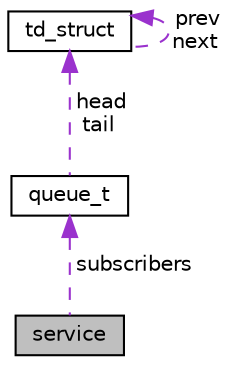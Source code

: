 digraph "service"
{
  edge [fontname="Helvetica",fontsize="10",labelfontname="Helvetica",labelfontsize="10"];
  node [fontname="Helvetica",fontsize="10",shape=record];
  Node1 [label="service",height=0.2,width=0.4,color="black", fillcolor="grey75", style="filled", fontcolor="black"];
  Node2 -> Node1 [dir="back",color="darkorchid3",fontsize="10",style="dashed",label=" subscribers" ,fontname="Helvetica"];
  Node2 [label="queue_t",height=0.2,width=0.4,color="black", fillcolor="white", style="filled",URL="$structqueue__t.html",tooltip="Contains pointers to head and tail of a linked list. "];
  Node3 -> Node2 [dir="back",color="darkorchid3",fontsize="10",style="dashed",label=" head\ntail" ,fontname="Helvetica"];
  Node3 [label="td_struct",height=0.2,width=0.4,color="black", fillcolor="white", style="filled",URL="$structtd__struct.html",tooltip="All the data needed to describe the task, including its context. "];
  Node3 -> Node3 [dir="back",color="darkorchid3",fontsize="10",style="dashed",label=" prev\nnext" ,fontname="Helvetica"];
}
